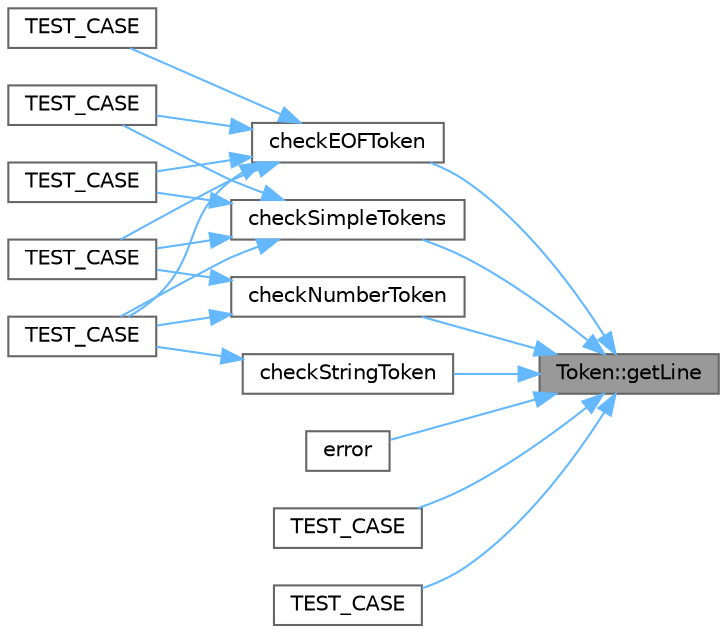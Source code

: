 digraph "Token::getLine"
{
 // LATEX_PDF_SIZE
  bgcolor="transparent";
  edge [fontname=Helvetica,fontsize=10,labelfontname=Helvetica,labelfontsize=10];
  node [fontname=Helvetica,fontsize=10,shape=box,height=0.2,width=0.4];
  rankdir="RL";
  Node1 [id="Node000001",label="Token::getLine",height=0.2,width=0.4,color="gray40", fillcolor="grey60", style="filled", fontcolor="black",tooltip=" "];
  Node1 -> Node2 [id="edge1_Node000001_Node000002",dir="back",color="steelblue1",style="solid",tooltip=" "];
  Node2 [id="Node000002",label="checkEOFToken",height=0.2,width=0.4,color="grey40", fillcolor="white", style="filled",URL="$scannerTest_8cpp.html#ad2495ad1ad09176881fb62138f05787f",tooltip=" "];
  Node2 -> Node3 [id="edge2_Node000002_Node000003",dir="back",color="steelblue1",style="solid",tooltip=" "];
  Node3 [id="Node000003",label="TEST_CASE",height=0.2,width=0.4,color="grey40", fillcolor="white", style="filled",URL="$scannerTest_8cpp.html#a234e70dc7b9b2e1f12575f14a6eb4149",tooltip=" "];
  Node2 -> Node4 [id="edge3_Node000002_Node000004",dir="back",color="steelblue1",style="solid",tooltip=" "];
  Node4 [id="Node000004",label="TEST_CASE",height=0.2,width=0.4,color="grey40", fillcolor="white", style="filled",URL="$scannerTest_8cpp.html#a98682d757443df50a081f56d56448546",tooltip=" "];
  Node2 -> Node5 [id="edge4_Node000002_Node000005",dir="back",color="steelblue1",style="solid",tooltip=" "];
  Node5 [id="Node000005",label="TEST_CASE",height=0.2,width=0.4,color="grey40", fillcolor="white", style="filled",URL="$scannerTest_8cpp.html#a5d4ac0fa9b58c9379655db85f31d5b62",tooltip=" "];
  Node2 -> Node6 [id="edge5_Node000002_Node000006",dir="back",color="steelblue1",style="solid",tooltip=" "];
  Node6 [id="Node000006",label="TEST_CASE",height=0.2,width=0.4,color="grey40", fillcolor="white", style="filled",URL="$scannerTest_8cpp.html#ae5642181526f8e4900b00890b11e4ac1",tooltip=" "];
  Node2 -> Node7 [id="edge6_Node000002_Node000007",dir="back",color="steelblue1",style="solid",tooltip=" "];
  Node7 [id="Node000007",label="TEST_CASE",height=0.2,width=0.4,color="grey40", fillcolor="white", style="filled",URL="$scannerTest_8cpp.html#a589f22582df1c77b146c9cfca9f63ea9",tooltip=" "];
  Node1 -> Node8 [id="edge7_Node000001_Node000008",dir="back",color="steelblue1",style="solid",tooltip=" "];
  Node8 [id="Node000008",label="checkNumberToken",height=0.2,width=0.4,color="grey40", fillcolor="white", style="filled",URL="$scannerTest_8cpp.html#a460971eabd5ce2d15d3e64a93259831e",tooltip=" "];
  Node8 -> Node4 [id="edge8_Node000008_Node000004",dir="back",color="steelblue1",style="solid",tooltip=" "];
  Node8 -> Node5 [id="edge9_Node000008_Node000005",dir="back",color="steelblue1",style="solid",tooltip=" "];
  Node1 -> Node9 [id="edge10_Node000001_Node000009",dir="back",color="steelblue1",style="solid",tooltip=" "];
  Node9 [id="Node000009",label="checkSimpleTokens",height=0.2,width=0.4,color="grey40", fillcolor="white", style="filled",URL="$scannerTest_8cpp.html#a8ca6d115c44809c30668348a91e197d5",tooltip=" "];
  Node9 -> Node3 [id="edge11_Node000009_Node000003",dir="back",color="steelblue1",style="solid",tooltip=" "];
  Node9 -> Node4 [id="edge12_Node000009_Node000004",dir="back",color="steelblue1",style="solid",tooltip=" "];
  Node9 -> Node5 [id="edge13_Node000009_Node000005",dir="back",color="steelblue1",style="solid",tooltip=" "];
  Node9 -> Node7 [id="edge14_Node000009_Node000007",dir="back",color="steelblue1",style="solid",tooltip=" "];
  Node1 -> Node10 [id="edge15_Node000001_Node000010",dir="back",color="steelblue1",style="solid",tooltip=" "];
  Node10 [id="Node000010",label="checkStringToken",height=0.2,width=0.4,color="grey40", fillcolor="white", style="filled",URL="$scannerTest_8cpp.html#aec6ff788fa30cc93e9e0386e65814231",tooltip=" "];
  Node10 -> Node4 [id="edge16_Node000010_Node000004",dir="back",color="steelblue1",style="solid",tooltip=" "];
  Node1 -> Node11 [id="edge17_Node000001_Node000011",dir="back",color="steelblue1",style="solid",tooltip=" "];
  Node11 [id="Node000011",label="error",height=0.2,width=0.4,color="grey40", fillcolor="white", style="filled",URL="$error_8cpp.html#afa57d460cf6161b889466f19635b8c07",tooltip="Report an error in the given token."];
  Node1 -> Node12 [id="edge18_Node000001_Node000012",dir="back",color="steelblue1",style="solid",tooltip=" "];
  Node12 [id="Node000012",label="TEST_CASE",height=0.2,width=0.4,color="grey40", fillcolor="white", style="filled",URL="$tokenTest_8cpp.html#abe5a2cbcef035c08831819ab87efc4ca",tooltip=" "];
  Node1 -> Node13 [id="edge19_Node000001_Node000013",dir="back",color="steelblue1",style="solid",tooltip=" "];
  Node13 [id="Node000013",label="TEST_CASE",height=0.2,width=0.4,color="grey40", fillcolor="white", style="filled",URL="$exprTest_8cpp.html#af46c99fa38ede76a0411394f784c16ee",tooltip=" "];
}
